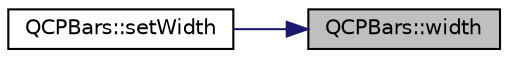 digraph "QCPBars::width"
{
 // LATEX_PDF_SIZE
  edge [fontname="Helvetica",fontsize="10",labelfontname="Helvetica",labelfontsize="10"];
  node [fontname="Helvetica",fontsize="10",shape=record];
  rankdir="RL";
  Node1 [label="QCPBars::width",height=0.2,width=0.4,color="black", fillcolor="grey75", style="filled", fontcolor="black",tooltip=" "];
  Node1 -> Node2 [dir="back",color="midnightblue",fontsize="10",style="solid",fontname="Helvetica"];
  Node2 [label="QCPBars::setWidth",height=0.2,width=0.4,color="black", fillcolor="white", style="filled",URL="$classQCPBars.html#afec6116579d44d5b706e0fa5e5332507",tooltip=" "];
}
